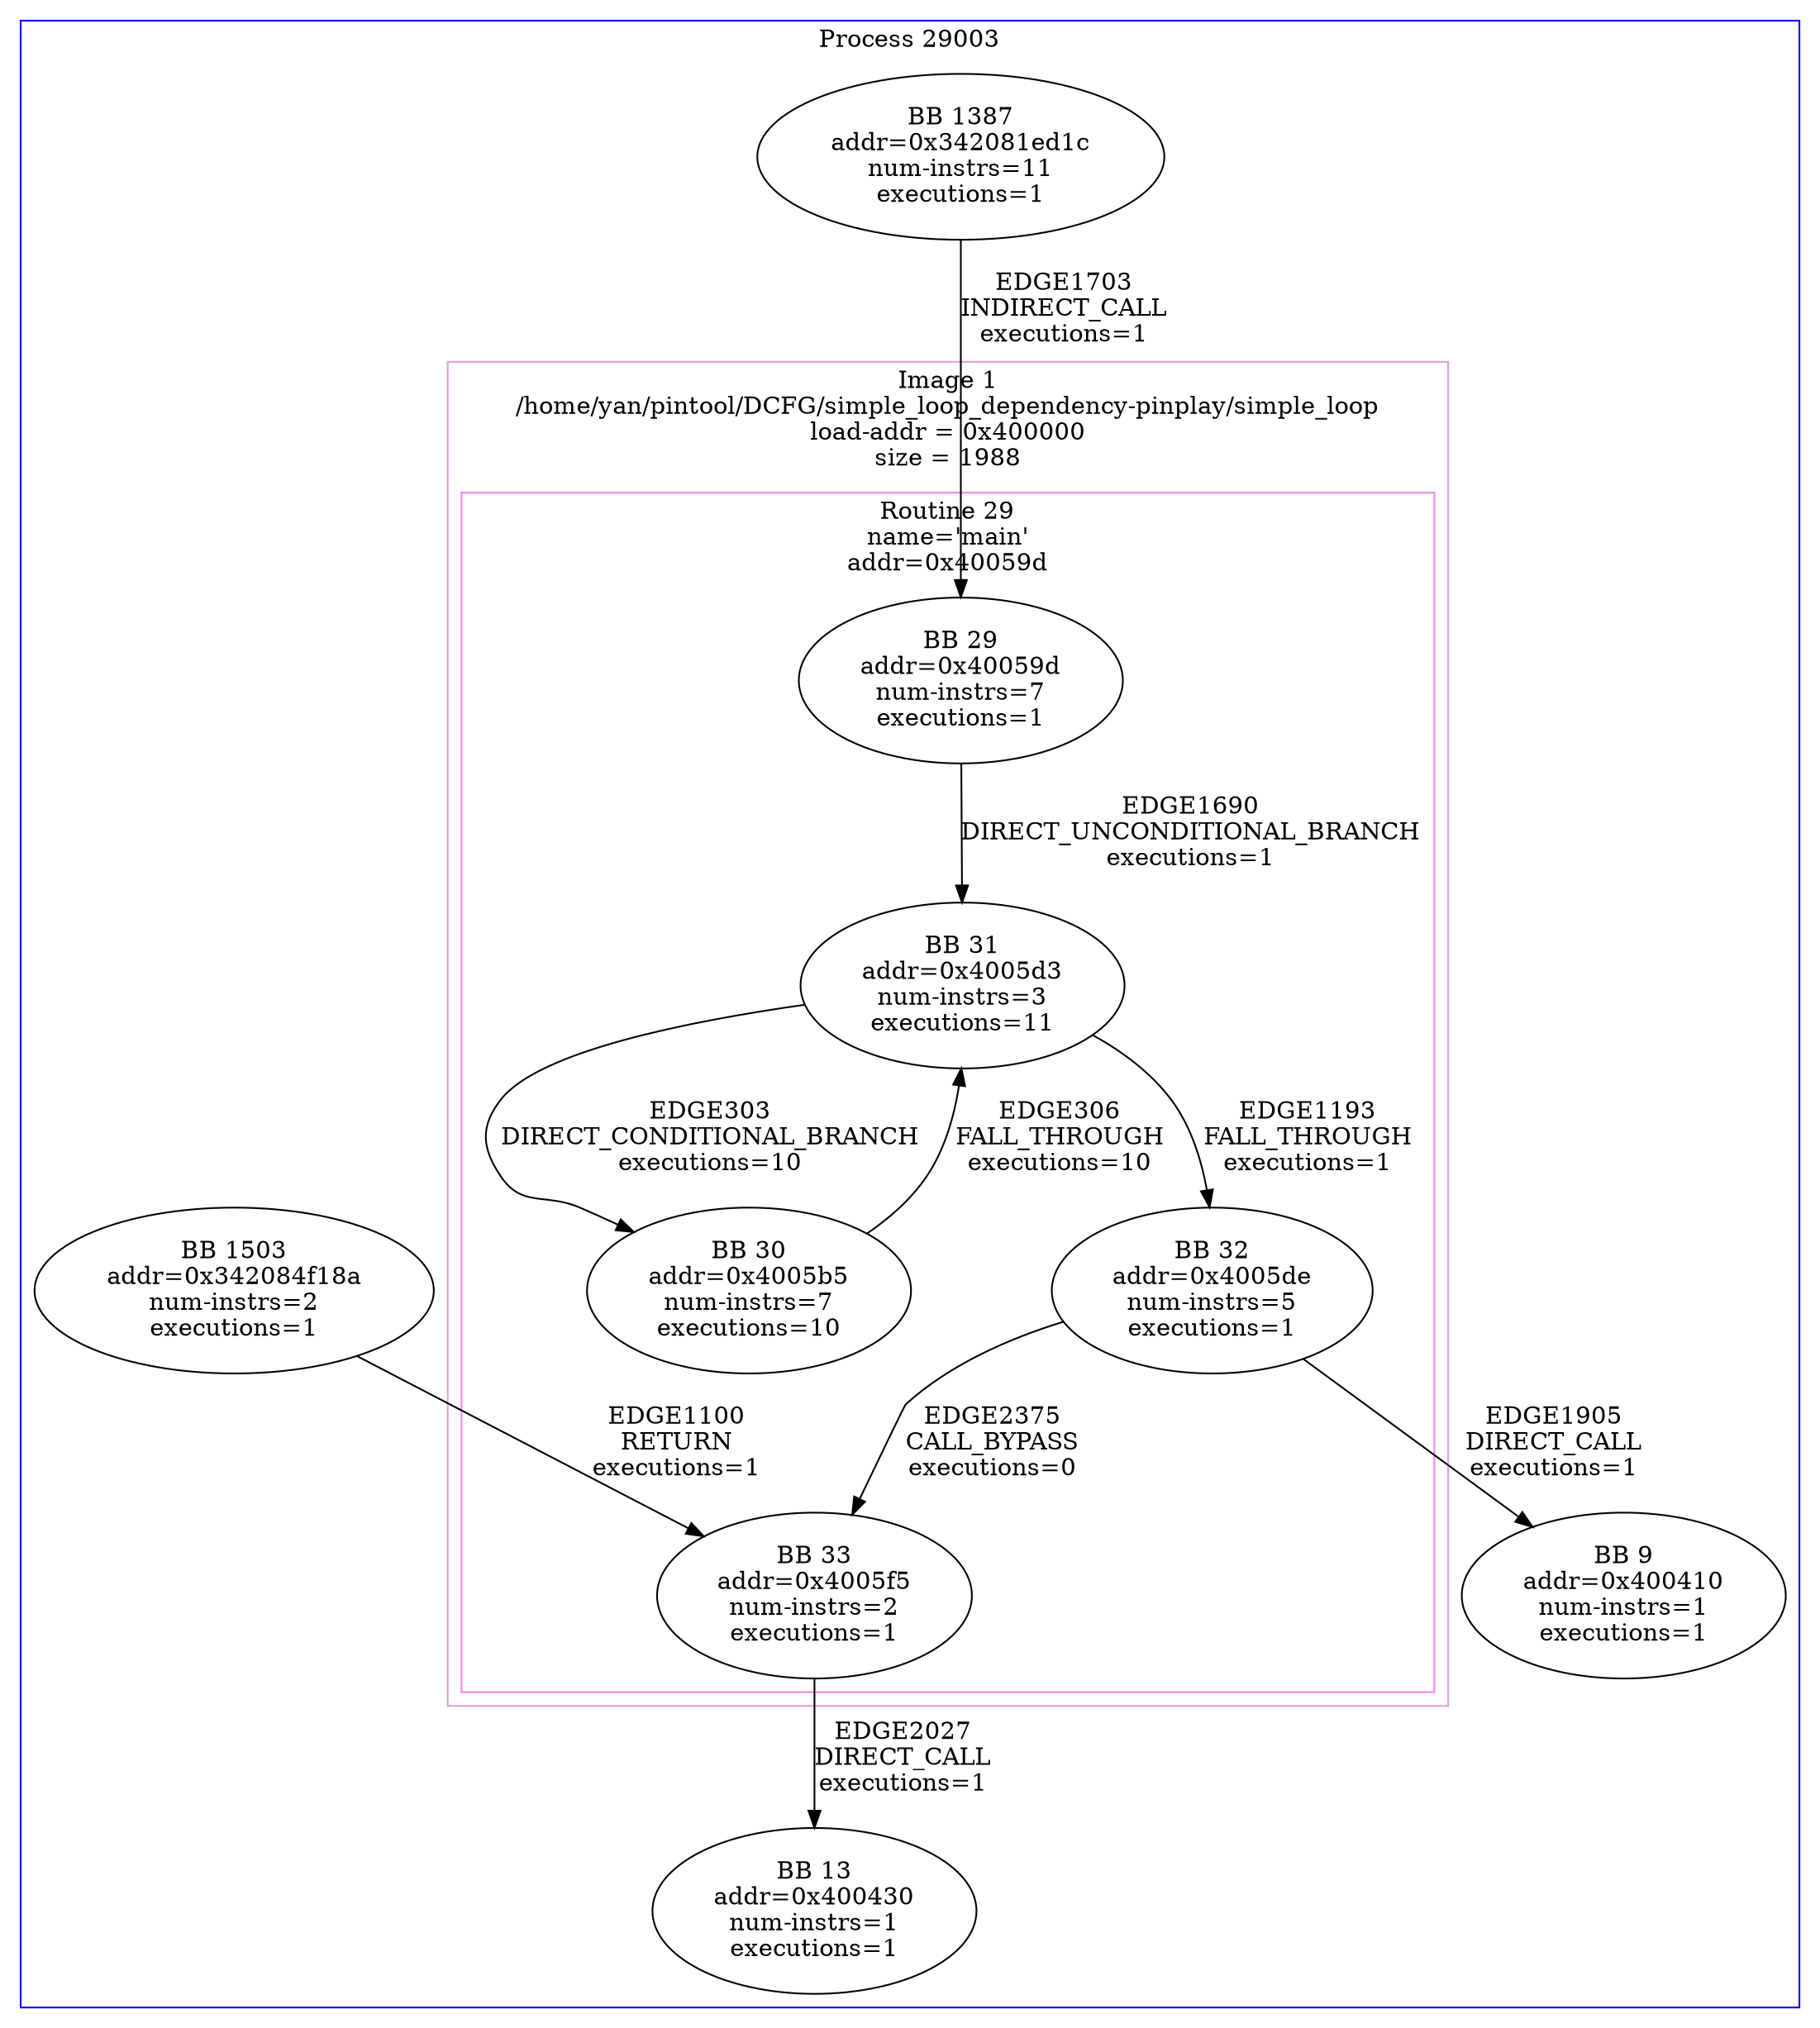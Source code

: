 # This file is in the DOT graph-visualization language.
# See http://www.graphviz.org for a list of programs to render the graph.
digraph dcfg {
 subgraph cluster_pid29003 {
  color=blue;
  label="Process 29003";
  subgraph cluster_image1 {
   color=plum;
   label="Image 1\n/home/yan/pintool/DCFG/simple_loop_dependency-pinplay/simple_loop\nload-addr = 0x400000\nsize = 1988";
  subgraph cluster_routine29 {
   color=violet;
   label="Routine 29\nname='main'\naddr=0x40059d";
   node33 [label="BB 33\naddr=0x4005f5\nnum-instrs=2\nexecutions=1"];
   node29 [label="BB 29\naddr=0x40059d\nnum-instrs=7\nexecutions=1"];
   node30 [label="BB 30\naddr=0x4005b5\nnum-instrs=7\nexecutions=10"];
   node31 [label="BB 31\naddr=0x4005d3\nnum-instrs=3\nexecutions=11"];
   node32 [label="BB 32\naddr=0x4005de\nnum-instrs=5\nexecutions=1"];
  }
  } /* image1 */
  subgraph cluster_image2 {
   color=plum;
   label="Image 2\n/lib64/ld-linux-x86-64.so.2\nload-addr = 0x3420000000\nsize = 129552";
  } /* image2 */
  subgraph cluster_image3 {
   color=plum;
   label="Image 3\n/lib64/libc.so.6\nload-addr = 0x3420800000\nsize = 3750152";
  } /* image3 */

# Edges
node1387 -> node29 [label="EDGE1703\nINDIRECT_CALL\nexecutions=1"];
   node1387 [label="BB 1387\naddr=0x342081ed1c\nnum-instrs=11\nexecutions=1"];
node29 -> node31 [label="EDGE1690\nDIRECT_UNCONDITIONAL_BRANCH\nexecutions=1"];
node30 -> node31 [label="EDGE306\nFALL_THROUGH\nexecutions=10"];
node31 -> node32 [label="EDGE1193\nFALL_THROUGH\nexecutions=1"];
node31 -> node30 [label="EDGE303\nDIRECT_CONDITIONAL_BRANCH\nexecutions=10"];
node1503 -> node33 [label="EDGE1100\nRETURN\nexecutions=1"];
   node1503 [label="BB 1503\naddr=0x342084f18a\nnum-instrs=2\nexecutions=1"];
node32 -> node9 [label="EDGE1905\nDIRECT_CALL\nexecutions=1"];
   node9 [label="BB 9\naddr=0x400410\nnum-instrs=1\nexecutions=1"];
node32 -> node33 [label="EDGE2375\nCALL_BYPASS\nexecutions=0"];
node33 -> node13 [label="EDGE2027\nDIRECT_CALL\nexecutions=1"];
   node13 [label="BB 13\naddr=0x400430\nnum-instrs=1\nexecutions=1"];
 } /* pid29003 */
}
